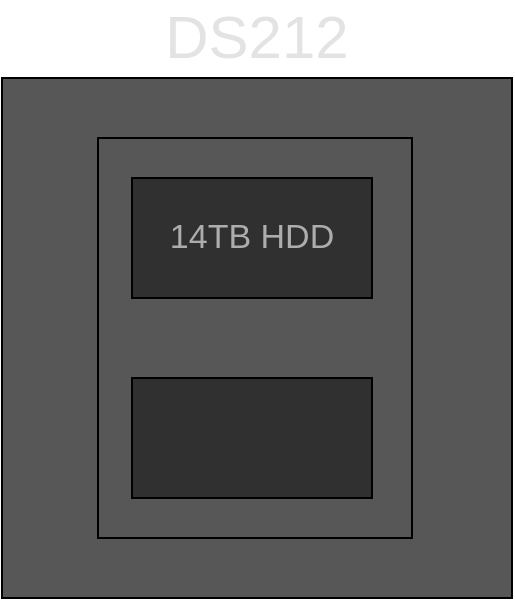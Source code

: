 <mxfile version="20.5.3" type="github">
  <diagram id="5hAWc3Epzwj-j9W6ENK-" name="Page-1">
    <mxGraphModel dx="1765" dy="1113" grid="1" gridSize="10" guides="1" tooltips="1" connect="1" arrows="1" fold="1" page="1" pageScale="1" pageWidth="850" pageHeight="1100" math="0" shadow="0">
      <root>
        <mxCell id="0" />
        <mxCell id="1" parent="0" />
        <mxCell id="dEkMdDUnqqEuPVsrQOii-5" value="DS212" style="rounded=0;whiteSpace=wrap;html=1;labelPosition=center;verticalLabelPosition=top;align=center;verticalAlign=bottom;fontSize=30;fillColor=#575757;fontColor=#E3E3E3;" parent="1" vertex="1">
          <mxGeometry x="165" y="340" width="255" height="260" as="geometry" />
        </mxCell>
        <mxCell id="dEkMdDUnqqEuPVsrQOii-8" value="" style="rounded=0;whiteSpace=wrap;html=1;fontSize=24;fontColor=#E3E3E3;fillColor=#575757;labelPosition=center;verticalLabelPosition=top;align=center;verticalAlign=bottom;" parent="1" vertex="1">
          <mxGeometry x="213" y="370" width="157" height="200" as="geometry" />
        </mxCell>
        <mxCell id="dEkMdDUnqqEuPVsrQOii-13" value="" style="rounded=0;whiteSpace=wrap;html=1;fontSize=17;fontColor=#ADADAD;fillColor=#303030;" parent="1" vertex="1">
          <mxGeometry x="230" y="490" width="120" height="60" as="geometry" />
        </mxCell>
        <mxCell id="V9e0uKZQb9McLUmHxfOt-1" value="14TB HDD" style="rounded=0;whiteSpace=wrap;html=1;fontSize=17;fontColor=#ADADAD;fillColor=#303030;" parent="1" vertex="1">
          <mxGeometry x="230" y="390" width="120" height="60" as="geometry" />
        </mxCell>
      </root>
    </mxGraphModel>
  </diagram>
</mxfile>
